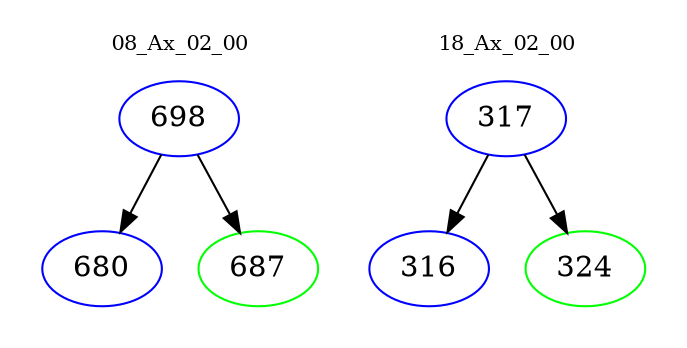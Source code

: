 digraph{
subgraph cluster_0 {
color = white
label = "08_Ax_02_00";
fontsize=10;
T0_698 [label="698", color="blue"]
T0_698 -> T0_680 [color="black"]
T0_680 [label="680", color="blue"]
T0_698 -> T0_687 [color="black"]
T0_687 [label="687", color="green"]
}
subgraph cluster_1 {
color = white
label = "18_Ax_02_00";
fontsize=10;
T1_317 [label="317", color="blue"]
T1_317 -> T1_316 [color="black"]
T1_316 [label="316", color="blue"]
T1_317 -> T1_324 [color="black"]
T1_324 [label="324", color="green"]
}
}
